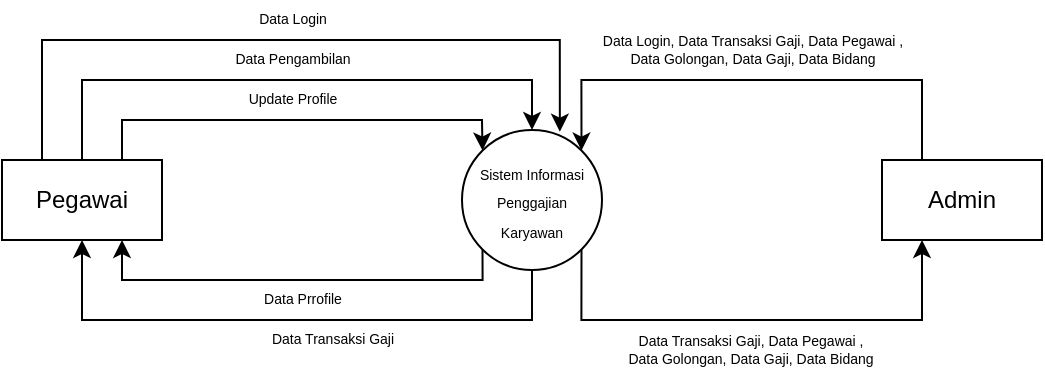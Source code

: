<mxfile version="20.0.4" type="github">
  <diagram id="kxK_C3C2tMsKfBX2lbiR" name="Page-1">
    <mxGraphModel dx="599" dy="359" grid="1" gridSize="10" guides="1" tooltips="1" connect="1" arrows="1" fold="1" page="1" pageScale="1" pageWidth="827" pageHeight="1169" math="0" shadow="0">
      <root>
        <mxCell id="0" />
        <mxCell id="1" parent="0" />
        <mxCell id="XORYU4TF_m6CobQ9tlCl-7" style="edgeStyle=orthogonalEdgeStyle;rounded=0;orthogonalLoop=1;jettySize=auto;html=1;fontSize=7;entryX=0.5;entryY=0;entryDx=0;entryDy=0;" parent="1" source="XORYU4TF_m6CobQ9tlCl-2" target="XORYU4TF_m6CobQ9tlCl-3" edge="1">
          <mxGeometry relative="1" as="geometry">
            <mxPoint x="110" y="50" as="targetPoint" />
            <Array as="points">
              <mxPoint x="80" y="80" />
              <mxPoint x="305" y="80" />
            </Array>
          </mxGeometry>
        </mxCell>
        <mxCell id="WSknAyBgMAha3jZFlSOS-1" style="edgeStyle=orthogonalEdgeStyle;rounded=0;orthogonalLoop=1;jettySize=auto;html=1;exitX=0.25;exitY=0;exitDx=0;exitDy=0;entryX=0.699;entryY=0.012;entryDx=0;entryDy=0;entryPerimeter=0;" edge="1" parent="1" source="XORYU4TF_m6CobQ9tlCl-2" target="XORYU4TF_m6CobQ9tlCl-3">
          <mxGeometry relative="1" as="geometry">
            <Array as="points">
              <mxPoint x="60" y="60" />
              <mxPoint x="319" y="60" />
            </Array>
          </mxGeometry>
        </mxCell>
        <mxCell id="XORYU4TF_m6CobQ9tlCl-2" value="Pegawai" style="rounded=0;whiteSpace=wrap;html=1;" parent="1" vertex="1">
          <mxGeometry x="40" y="120" width="80" height="40" as="geometry" />
        </mxCell>
        <mxCell id="Hff7kwKCVYfB539MArai-3" style="edgeStyle=orthogonalEdgeStyle;rounded=0;orthogonalLoop=1;jettySize=auto;html=1;exitX=0;exitY=1;exitDx=0;exitDy=0;entryX=0.75;entryY=1;entryDx=0;entryDy=0;fontSize=7;" parent="1" source="XORYU4TF_m6CobQ9tlCl-3" target="XORYU4TF_m6CobQ9tlCl-2" edge="1">
          <mxGeometry relative="1" as="geometry">
            <Array as="points">
              <mxPoint x="280" y="180" />
              <mxPoint x="100" y="180" />
            </Array>
          </mxGeometry>
        </mxCell>
        <mxCell id="Hff7kwKCVYfB539MArai-4" style="edgeStyle=orthogonalEdgeStyle;rounded=0;orthogonalLoop=1;jettySize=auto;html=1;exitX=0.5;exitY=1;exitDx=0;exitDy=0;entryX=0.5;entryY=1;entryDx=0;entryDy=0;fontSize=7;" parent="1" source="XORYU4TF_m6CobQ9tlCl-3" target="XORYU4TF_m6CobQ9tlCl-2" edge="1">
          <mxGeometry relative="1" as="geometry">
            <Array as="points">
              <mxPoint x="305" y="200" />
              <mxPoint x="80" y="200" />
            </Array>
          </mxGeometry>
        </mxCell>
        <mxCell id="Hff7kwKCVYfB539MArai-10" style="edgeStyle=orthogonalEdgeStyle;rounded=0;orthogonalLoop=1;jettySize=auto;html=1;exitX=1;exitY=1;exitDx=0;exitDy=0;entryX=0.25;entryY=1;entryDx=0;entryDy=0;fontSize=7;" parent="1" source="XORYU4TF_m6CobQ9tlCl-3" target="XORYU4TF_m6CobQ9tlCl-5" edge="1">
          <mxGeometry relative="1" as="geometry">
            <Array as="points">
              <mxPoint x="330" y="200" />
              <mxPoint x="500" y="200" />
            </Array>
          </mxGeometry>
        </mxCell>
        <mxCell id="XORYU4TF_m6CobQ9tlCl-3" value="&lt;font style=&quot;font-size: 7px;&quot;&gt;Sistem Informasi Penggajian Karyawan&lt;/font&gt;" style="ellipse;whiteSpace=wrap;html=1;aspect=fixed;" parent="1" vertex="1">
          <mxGeometry x="270" y="105" width="70" height="70" as="geometry" />
        </mxCell>
        <mxCell id="XORYU4TF_m6CobQ9tlCl-4" value="" style="endArrow=classic;html=1;rounded=0;entryX=0;entryY=0;entryDx=0;entryDy=0;" parent="1" target="XORYU4TF_m6CobQ9tlCl-3" edge="1">
          <mxGeometry width="50" height="50" relative="1" as="geometry">
            <mxPoint x="100" y="120" as="sourcePoint" />
            <mxPoint x="150" y="70" as="targetPoint" />
            <Array as="points">
              <mxPoint x="100" y="100" />
              <mxPoint x="200" y="100" />
              <mxPoint x="280" y="100" />
            </Array>
          </mxGeometry>
        </mxCell>
        <mxCell id="Hff7kwKCVYfB539MArai-8" style="edgeStyle=orthogonalEdgeStyle;rounded=0;orthogonalLoop=1;jettySize=auto;html=1;exitX=0.25;exitY=0;exitDx=0;exitDy=0;entryX=1;entryY=0;entryDx=0;entryDy=0;fontSize=7;" parent="1" source="XORYU4TF_m6CobQ9tlCl-5" target="XORYU4TF_m6CobQ9tlCl-3" edge="1">
          <mxGeometry relative="1" as="geometry">
            <Array as="points">
              <mxPoint x="500" y="80" />
              <mxPoint x="330" y="80" />
            </Array>
          </mxGeometry>
        </mxCell>
        <mxCell id="XORYU4TF_m6CobQ9tlCl-5" value="Admin" style="rounded=0;whiteSpace=wrap;html=1;" parent="1" vertex="1">
          <mxGeometry x="480" y="120" width="80" height="40" as="geometry" />
        </mxCell>
        <mxCell id="XORYU4TF_m6CobQ9tlCl-6" value="Update Profile" style="text;html=1;align=center;verticalAlign=middle;resizable=0;points=[];autosize=1;strokeColor=none;fillColor=none;fontSize=7;" parent="1" vertex="1">
          <mxGeometry x="150" y="80" width="70" height="20" as="geometry" />
        </mxCell>
        <mxCell id="XORYU4TF_m6CobQ9tlCl-8" value="Data Pengambilan" style="text;html=1;align=center;verticalAlign=middle;resizable=0;points=[];autosize=1;strokeColor=none;fillColor=none;fontSize=7;" parent="1" vertex="1">
          <mxGeometry x="145" y="60" width="80" height="20" as="geometry" />
        </mxCell>
        <mxCell id="Hff7kwKCVYfB539MArai-5" value="Data Prrofile" style="text;html=1;align=center;verticalAlign=middle;resizable=0;points=[];autosize=1;strokeColor=none;fillColor=none;fontSize=7;" parent="1" vertex="1">
          <mxGeometry x="160" y="180" width="60" height="20" as="geometry" />
        </mxCell>
        <mxCell id="Hff7kwKCVYfB539MArai-6" value="Data Transaksi Gaji" style="text;html=1;align=center;verticalAlign=middle;resizable=0;points=[];autosize=1;strokeColor=none;fillColor=none;fontSize=7;" parent="1" vertex="1">
          <mxGeometry x="165" y="200" width="80" height="20" as="geometry" />
        </mxCell>
        <mxCell id="Hff7kwKCVYfB539MArai-9" value="Data Login, Data Transaksi Gaji, Data Pegawai , &lt;br&gt;Data Golongan, Data Gaji, Data Bidang" style="text;html=1;align=center;verticalAlign=middle;resizable=0;points=[];autosize=1;strokeColor=none;fillColor=none;fontSize=7;" parent="1" vertex="1">
          <mxGeometry x="330" y="50" width="170" height="30" as="geometry" />
        </mxCell>
        <mxCell id="Hff7kwKCVYfB539MArai-11" value="Data Transaksi Gaji, Data Pegawai , &lt;br&gt;Data Golongan, Data Gaji, Data Bidang" style="text;html=1;align=center;verticalAlign=middle;resizable=0;points=[];autosize=1;strokeColor=none;fillColor=none;fontSize=7;" parent="1" vertex="1">
          <mxGeometry x="339" y="200" width="150" height="30" as="geometry" />
        </mxCell>
        <mxCell id="WSknAyBgMAha3jZFlSOS-2" value="Data Login" style="text;html=1;align=center;verticalAlign=middle;resizable=0;points=[];autosize=1;strokeColor=none;fillColor=none;fontSize=7;" vertex="1" parent="1">
          <mxGeometry x="155" y="40" width="60" height="20" as="geometry" />
        </mxCell>
      </root>
    </mxGraphModel>
  </diagram>
</mxfile>
